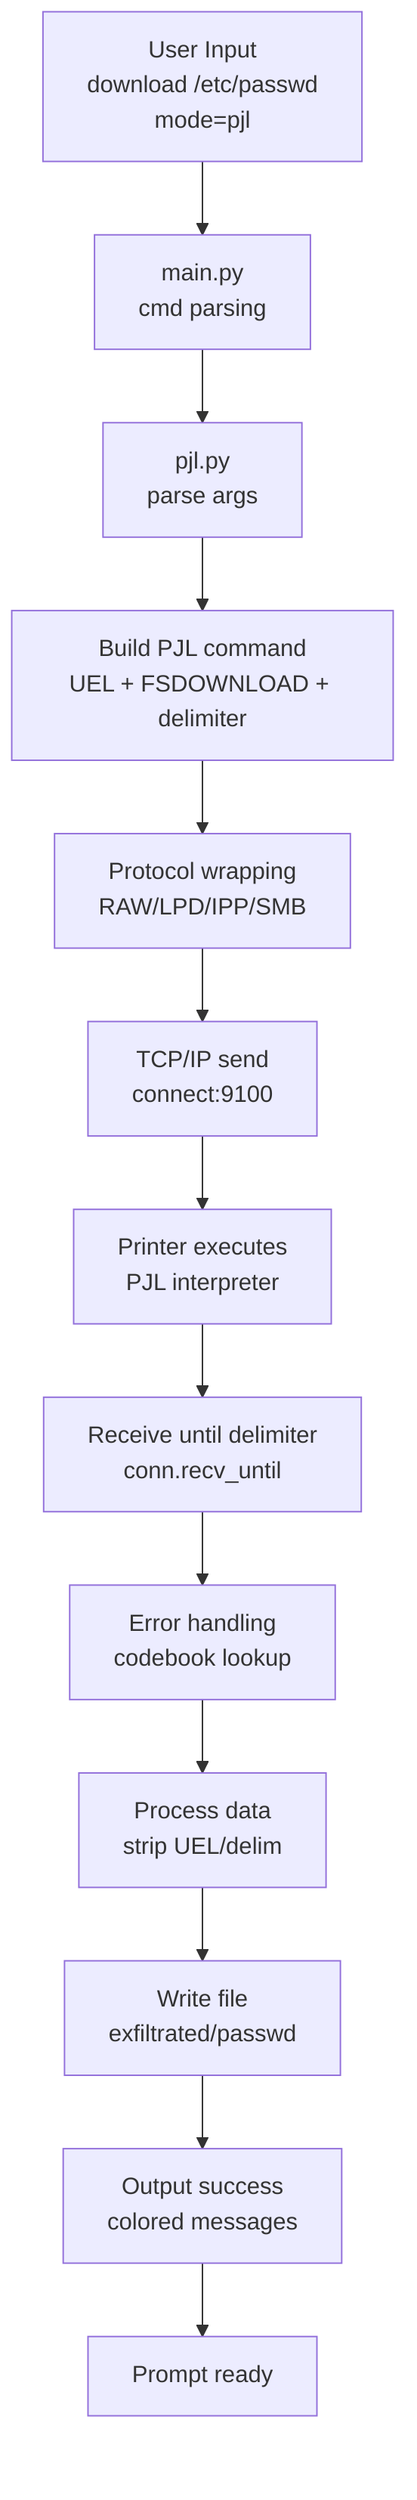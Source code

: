 %% PrinterReaper v2.4.2 - Command Execution Flow (13 steps)
%% Generates: diagrams/png/command_flow.png
flowchart TD
  A["User Input<br/>download /etc/passwd<br/>mode=pjl"] --> B["main.py<br/>cmd parsing"]
  B --> C["pjl.py<br/>parse args"]
  C --> D["Build PJL command<br/>UEL + FSDOWNLOAD + delimiter"]
  D --> E["Protocol wrapping<br/>RAW/LPD/IPP/SMB"]
  E --> F["TCP/IP send<br/>connect:9100"]
  F --> G["Printer executes<br/>PJL interpreter"]
  G --> H["Receive until delimiter<br/>conn.recv_until"]
  H --> I["Error handling<br/>codebook lookup"]
  I --> J["Process data<br/>strip UEL/delim"]
  J --> K["Write file<br/>exfiltrated/passwd"]
  K --> L["Output success<br/>colored messages"]
  L --> M["Prompt ready"]
